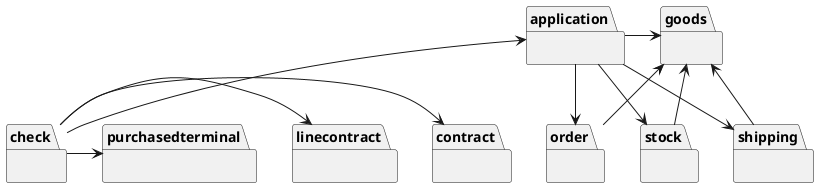 @startuml
package application{}
package order{}
package stock{}
package shipping{}
package goods{}
package contract{}
package linecontract{}
package purchasedterminal{}
package check{}

application -> order
application -> stock
application -> shipping
application -> goods
check -u-> application
check -r-> contract
check -r-> linecontract
check -r-> purchasedterminal

order -u-> goods
shipping -u-> goods
stock -u-> goods

@enduml